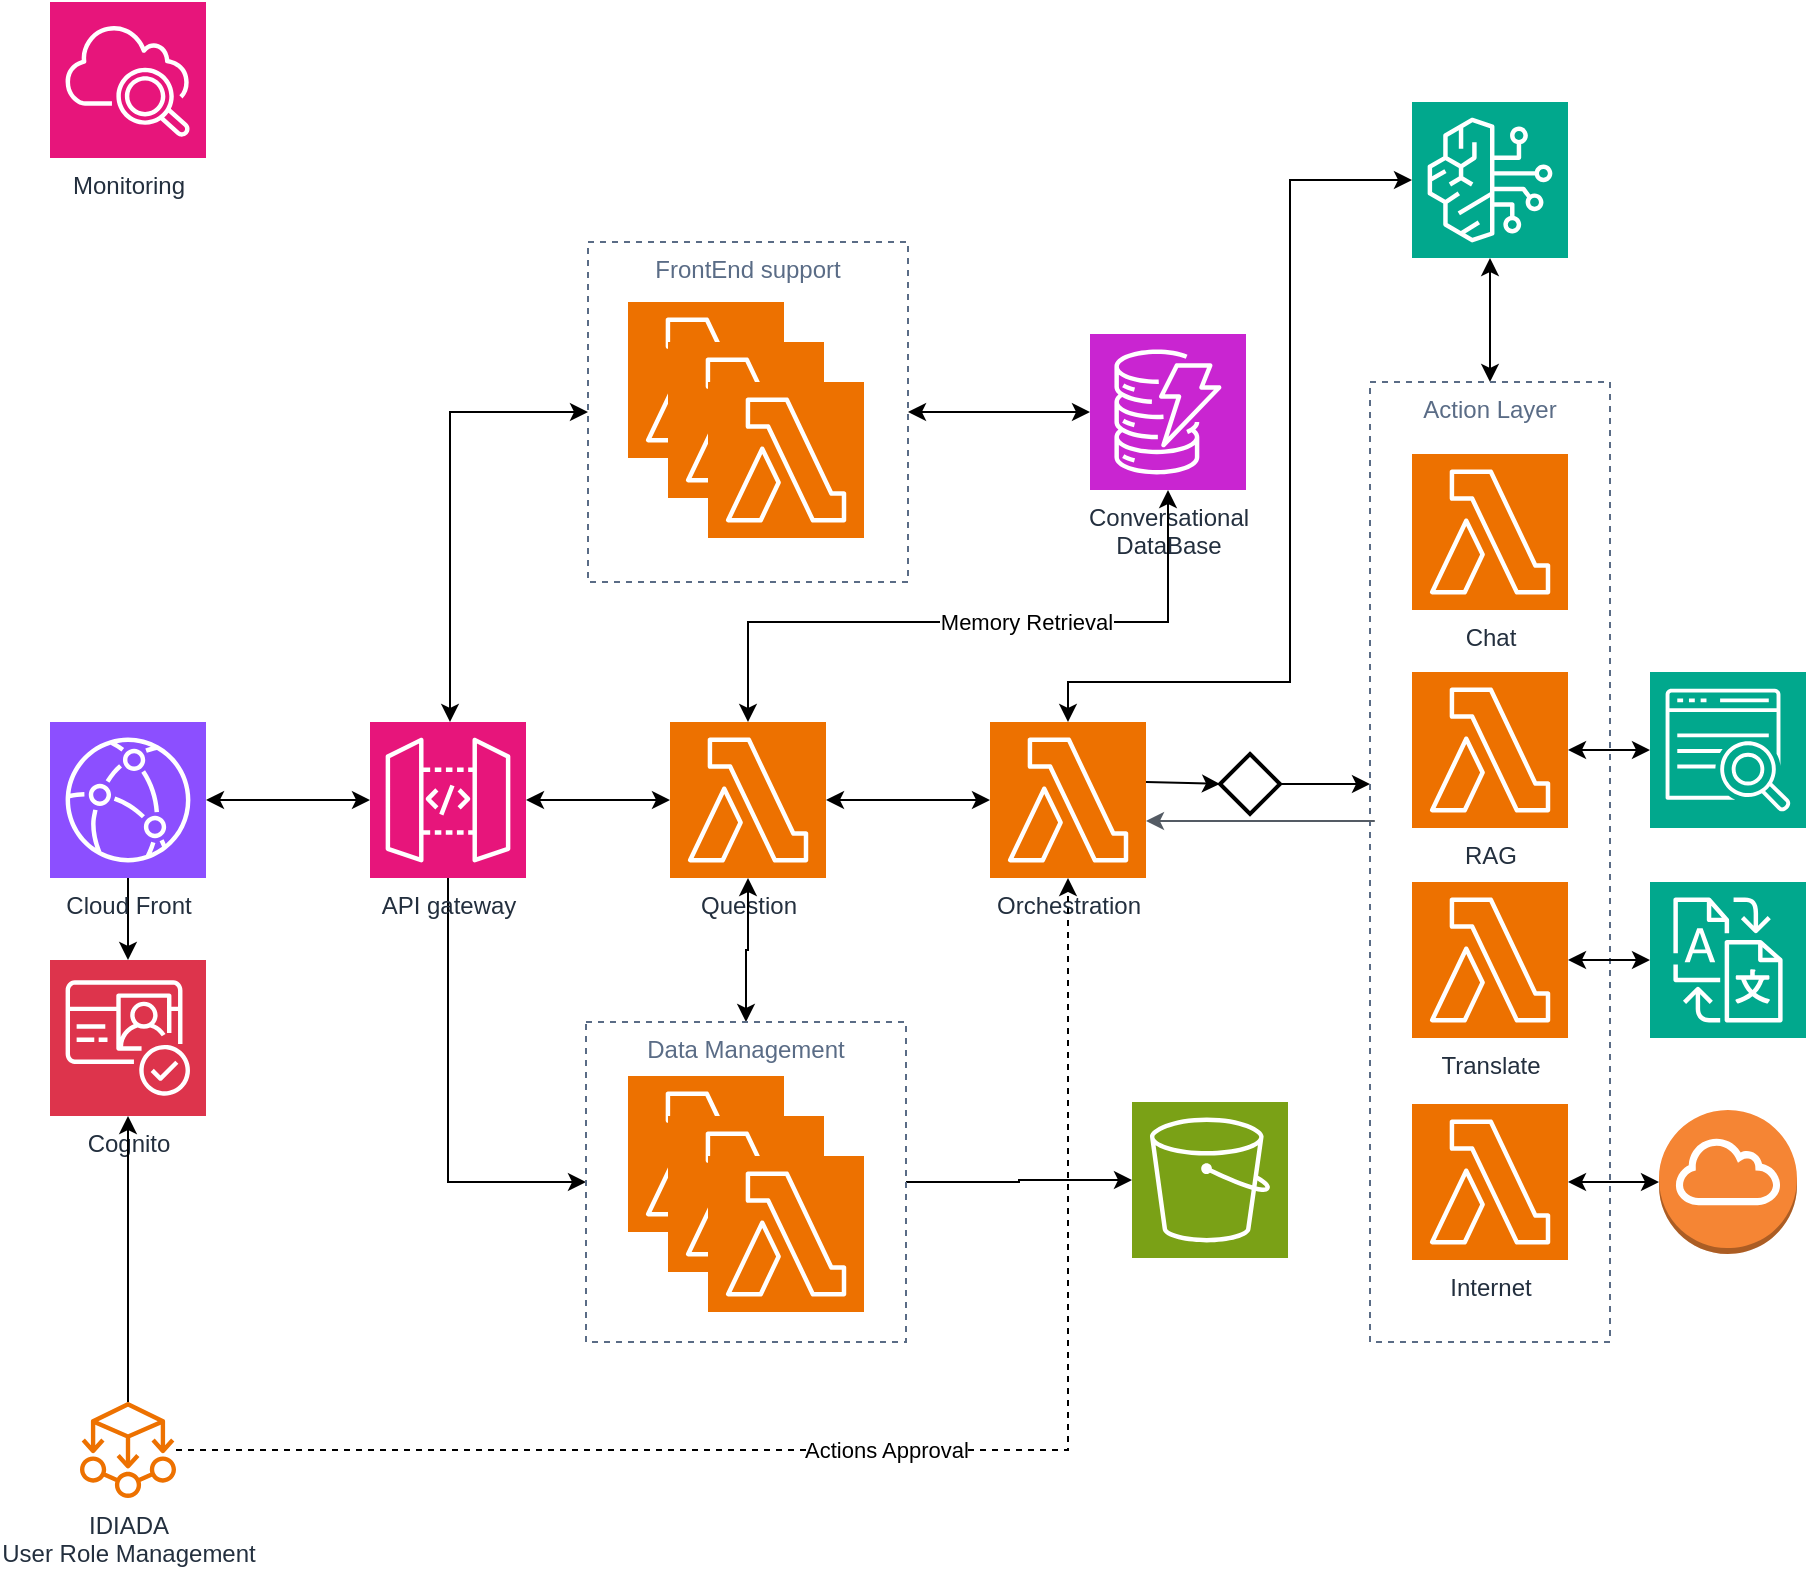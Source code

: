 <mxfile version="24.0.7" type="device">
  <diagram name="Page-1" id="SRyCPCUDWLduL6u2EO5Z">
    <mxGraphModel dx="1687" dy="911" grid="1" gridSize="10" guides="1" tooltips="1" connect="1" arrows="1" fold="1" page="1" pageScale="1" pageWidth="1100" pageHeight="850" math="0" shadow="0">
      <root>
        <mxCell id="0" />
        <mxCell id="1" parent="0" />
        <mxCell id="LZbGMl6Xa9JKKe1j9zdm-17" value="" style="edgeStyle=orthogonalEdgeStyle;rounded=0;orthogonalLoop=1;jettySize=auto;html=1;startArrow=classic;startFill=1;" edge="1" parent="1" source="LZbGMl6Xa9JKKe1j9zdm-1" target="LZbGMl6Xa9JKKe1j9zdm-2">
          <mxGeometry relative="1" as="geometry" />
        </mxCell>
        <mxCell id="LZbGMl6Xa9JKKe1j9zdm-19" style="edgeStyle=orthogonalEdgeStyle;rounded=0;orthogonalLoop=1;jettySize=auto;html=1;entryX=0;entryY=0.5;entryDx=0;entryDy=0;endArrow=classic;endFill=1;startArrow=classic;startFill=1;" edge="1" parent="1" source="LZbGMl6Xa9JKKe1j9zdm-1" target="LZbGMl6Xa9JKKe1j9zdm-12">
          <mxGeometry relative="1" as="geometry">
            <Array as="points">
              <mxPoint x="280" y="245" />
            </Array>
          </mxGeometry>
        </mxCell>
        <mxCell id="LZbGMl6Xa9JKKe1j9zdm-29" style="edgeStyle=orthogonalEdgeStyle;rounded=0;orthogonalLoop=1;jettySize=auto;html=1;entryX=0;entryY=0.5;entryDx=0;entryDy=0;" edge="1" parent="1" source="LZbGMl6Xa9JKKe1j9zdm-1" target="LZbGMl6Xa9JKKe1j9zdm-23">
          <mxGeometry relative="1" as="geometry">
            <Array as="points">
              <mxPoint x="279" y="630" />
            </Array>
          </mxGeometry>
        </mxCell>
        <mxCell id="LZbGMl6Xa9JKKe1j9zdm-1" value="API gateway" style="sketch=0;points=[[0,0,0],[0.25,0,0],[0.5,0,0],[0.75,0,0],[1,0,0],[0,1,0],[0.25,1,0],[0.5,1,0],[0.75,1,0],[1,1,0],[0,0.25,0],[0,0.5,0],[0,0.75,0],[1,0.25,0],[1,0.5,0],[1,0.75,0]];outlineConnect=0;fontColor=#232F3E;fillColor=#E7157B;strokeColor=#ffffff;dashed=0;verticalLabelPosition=bottom;verticalAlign=top;align=center;html=1;fontSize=12;fontStyle=0;aspect=fixed;shape=mxgraph.aws4.resourceIcon;resIcon=mxgraph.aws4.api_gateway;" vertex="1" parent="1">
          <mxGeometry x="240" y="400" width="78" height="78" as="geometry" />
        </mxCell>
        <mxCell id="LZbGMl6Xa9JKKe1j9zdm-18" value="" style="edgeStyle=orthogonalEdgeStyle;rounded=0;orthogonalLoop=1;jettySize=auto;html=1;startArrow=classic;startFill=1;" edge="1" parent="1" source="LZbGMl6Xa9JKKe1j9zdm-2" target="LZbGMl6Xa9JKKe1j9zdm-14">
          <mxGeometry relative="1" as="geometry" />
        </mxCell>
        <mxCell id="LZbGMl6Xa9JKKe1j9zdm-2" value="Question" style="sketch=0;points=[[0,0,0],[0.25,0,0],[0.5,0,0],[0.75,0,0],[1,0,0],[0,1,0],[0.25,1,0],[0.5,1,0],[0.75,1,0],[1,1,0],[0,0.25,0],[0,0.5,0],[0,0.75,0],[1,0.25,0],[1,0.5,0],[1,0.75,0]];outlineConnect=0;fontColor=#232F3E;fillColor=#ED7100;strokeColor=#ffffff;dashed=0;verticalLabelPosition=bottom;verticalAlign=top;align=center;html=1;fontSize=12;fontStyle=0;aspect=fixed;shape=mxgraph.aws4.resourceIcon;resIcon=mxgraph.aws4.lambda;" vertex="1" parent="1">
          <mxGeometry x="390" y="400" width="78" height="78" as="geometry" />
        </mxCell>
        <mxCell id="LZbGMl6Xa9JKKe1j9zdm-20" value="" style="edgeStyle=orthogonalEdgeStyle;rounded=0;orthogonalLoop=1;jettySize=auto;html=1;startArrow=classic;startFill=1;" edge="1" parent="1" source="LZbGMl6Xa9JKKe1j9zdm-3" target="LZbGMl6Xa9JKKe1j9zdm-1">
          <mxGeometry relative="1" as="geometry" />
        </mxCell>
        <mxCell id="LZbGMl6Xa9JKKe1j9zdm-52" value="" style="edgeStyle=orthogonalEdgeStyle;rounded=0;orthogonalLoop=1;jettySize=auto;html=1;" edge="1" parent="1" source="LZbGMl6Xa9JKKe1j9zdm-3" target="LZbGMl6Xa9JKKe1j9zdm-51">
          <mxGeometry relative="1" as="geometry" />
        </mxCell>
        <mxCell id="LZbGMl6Xa9JKKe1j9zdm-3" value="Cloud Front" style="sketch=0;points=[[0,0,0],[0.25,0,0],[0.5,0,0],[0.75,0,0],[1,0,0],[0,1,0],[0.25,1,0],[0.5,1,0],[0.75,1,0],[1,1,0],[0,0.25,0],[0,0.5,0],[0,0.75,0],[1,0.25,0],[1,0.5,0],[1,0.75,0]];outlineConnect=0;fontColor=#232F3E;fillColor=#8C4FFF;strokeColor=#ffffff;dashed=0;verticalLabelPosition=bottom;verticalAlign=top;align=center;html=1;fontSize=12;fontStyle=0;aspect=fixed;shape=mxgraph.aws4.resourceIcon;resIcon=mxgraph.aws4.cloudfront;" vertex="1" parent="1">
          <mxGeometry x="80" y="400" width="78" height="78" as="geometry" />
        </mxCell>
        <mxCell id="LZbGMl6Xa9JKKe1j9zdm-4" value="&lt;div&gt;Conversational&lt;/div&gt;&lt;div&gt;DataBase&lt;/div&gt;" style="sketch=0;points=[[0,0,0],[0.25,0,0],[0.5,0,0],[0.75,0,0],[1,0,0],[0,1,0],[0.25,1,0],[0.5,1,0],[0.75,1,0],[1,1,0],[0,0.25,0],[0,0.5,0],[0,0.75,0],[1,0.25,0],[1,0.5,0],[1,0.75,0]];outlineConnect=0;fontColor=#232F3E;fillColor=#C925D1;strokeColor=#ffffff;dashed=0;verticalLabelPosition=bottom;verticalAlign=top;align=center;html=1;fontSize=12;fontStyle=0;aspect=fixed;shape=mxgraph.aws4.resourceIcon;resIcon=mxgraph.aws4.dynamodb;" vertex="1" parent="1">
          <mxGeometry x="600" y="206" width="78" height="78" as="geometry" />
        </mxCell>
        <mxCell id="LZbGMl6Xa9JKKe1j9zdm-42" value="" style="edgeStyle=orthogonalEdgeStyle;rounded=0;orthogonalLoop=1;jettySize=auto;html=1;entryX=0.5;entryY=0;entryDx=0;entryDy=0;startArrow=classic;startFill=1;" edge="1" parent="1" source="LZbGMl6Xa9JKKe1j9zdm-5" target="LZbGMl6Xa9JKKe1j9zdm-33">
          <mxGeometry relative="1" as="geometry" />
        </mxCell>
        <mxCell id="LZbGMl6Xa9JKKe1j9zdm-5" value="" style="sketch=0;points=[[0,0,0],[0.25,0,0],[0.5,0,0],[0.75,0,0],[1,0,0],[0,1,0],[0.25,1,0],[0.5,1,0],[0.75,1,0],[1,1,0],[0,0.25,0],[0,0.5,0],[0,0.75,0],[1,0.25,0],[1,0.5,0],[1,0.75,0]];outlineConnect=0;fontColor=#232F3E;fillColor=#01A88D;strokeColor=#ffffff;dashed=0;verticalLabelPosition=bottom;verticalAlign=top;align=center;html=1;fontSize=12;fontStyle=0;aspect=fixed;shape=mxgraph.aws4.resourceIcon;resIcon=mxgraph.aws4.bedrock;" vertex="1" parent="1">
          <mxGeometry x="761" y="90" width="78" height="78" as="geometry" />
        </mxCell>
        <mxCell id="LZbGMl6Xa9JKKe1j9zdm-6" value="" style="sketch=0;points=[[0,0,0],[0.25,0,0],[0.5,0,0],[0.75,0,0],[1,0,0],[0,1,0],[0.25,1,0],[0.5,1,0],[0.75,1,0],[1,1,0],[0,0.25,0],[0,0.5,0],[0,0.75,0],[1,0.25,0],[1,0.5,0],[1,0.75,0]];outlineConnect=0;fontColor=#232F3E;fillColor=#7AA116;strokeColor=#ffffff;dashed=0;verticalLabelPosition=bottom;verticalAlign=top;align=center;html=1;fontSize=12;fontStyle=0;aspect=fixed;shape=mxgraph.aws4.resourceIcon;resIcon=mxgraph.aws4.s3;" vertex="1" parent="1">
          <mxGeometry x="621" y="590" width="78" height="78" as="geometry" />
        </mxCell>
        <mxCell id="LZbGMl6Xa9JKKe1j9zdm-9" value="" style="sketch=0;points=[[0,0,0],[0.25,0,0],[0.5,0,0],[0.75,0,0],[1,0,0],[0,1,0],[0.25,1,0],[0.5,1,0],[0.75,1,0],[1,1,0],[0,0.25,0],[0,0.5,0],[0,0.75,0],[1,0.25,0],[1,0.5,0],[1,0.75,0]];outlineConnect=0;fontColor=#232F3E;fillColor=#ED7100;strokeColor=#ffffff;dashed=0;verticalLabelPosition=bottom;verticalAlign=top;align=center;html=1;fontSize=12;fontStyle=0;aspect=fixed;shape=mxgraph.aws4.resourceIcon;resIcon=mxgraph.aws4.lambda;" vertex="1" parent="1">
          <mxGeometry x="369" y="190" width="78" height="78" as="geometry" />
        </mxCell>
        <mxCell id="LZbGMl6Xa9JKKe1j9zdm-10" value="" style="sketch=0;points=[[0,0,0],[0.25,0,0],[0.5,0,0],[0.75,0,0],[1,0,0],[0,1,0],[0.25,1,0],[0.5,1,0],[0.75,1,0],[1,1,0],[0,0.25,0],[0,0.5,0],[0,0.75,0],[1,0.25,0],[1,0.5,0],[1,0.75,0]];outlineConnect=0;fontColor=#232F3E;fillColor=#ED7100;strokeColor=#ffffff;dashed=0;verticalLabelPosition=bottom;verticalAlign=top;align=center;html=1;fontSize=12;fontStyle=0;aspect=fixed;shape=mxgraph.aws4.resourceIcon;resIcon=mxgraph.aws4.lambda;" vertex="1" parent="1">
          <mxGeometry x="389" y="210" width="78" height="78" as="geometry" />
        </mxCell>
        <mxCell id="LZbGMl6Xa9JKKe1j9zdm-11" value="" style="sketch=0;points=[[0,0,0],[0.25,0,0],[0.5,0,0],[0.75,0,0],[1,0,0],[0,1,0],[0.25,1,0],[0.5,1,0],[0.75,1,0],[1,1,0],[0,0.25,0],[0,0.5,0],[0,0.75,0],[1,0.25,0],[1,0.5,0],[1,0.75,0]];outlineConnect=0;fontColor=#232F3E;fillColor=#ED7100;strokeColor=#ffffff;dashed=0;verticalLabelPosition=bottom;verticalAlign=top;align=center;html=1;fontSize=12;fontStyle=0;aspect=fixed;shape=mxgraph.aws4.resourceIcon;resIcon=mxgraph.aws4.lambda;" vertex="1" parent="1">
          <mxGeometry x="409" y="230" width="78" height="78" as="geometry" />
        </mxCell>
        <mxCell id="LZbGMl6Xa9JKKe1j9zdm-21" value="" style="edgeStyle=orthogonalEdgeStyle;rounded=0;orthogonalLoop=1;jettySize=auto;html=1;startArrow=classic;startFill=1;" edge="1" parent="1" source="LZbGMl6Xa9JKKe1j9zdm-12" target="LZbGMl6Xa9JKKe1j9zdm-4">
          <mxGeometry relative="1" as="geometry" />
        </mxCell>
        <mxCell id="LZbGMl6Xa9JKKe1j9zdm-12" value="FrontEnd support" style="fillColor=none;strokeColor=#5A6C86;dashed=1;verticalAlign=top;fontStyle=0;fontColor=#5A6C86;whiteSpace=wrap;html=1;" vertex="1" parent="1">
          <mxGeometry x="349" y="160" width="160" height="170" as="geometry" />
        </mxCell>
        <mxCell id="LZbGMl6Xa9JKKe1j9zdm-41" value="" style="edgeStyle=orthogonalEdgeStyle;rounded=0;orthogonalLoop=1;jettySize=auto;html=1;" edge="1" parent="1" source="LZbGMl6Xa9JKKe1j9zdm-44">
          <mxGeometry relative="1" as="geometry">
            <mxPoint x="740" y="431" as="targetPoint" />
          </mxGeometry>
        </mxCell>
        <mxCell id="LZbGMl6Xa9JKKe1j9zdm-14" value="Orchestration" style="sketch=0;points=[[0,0,0],[0.25,0,0],[0.5,0,0],[0.75,0,0],[1,0,0],[0,1,0],[0.25,1,0],[0.5,1,0],[0.75,1,0],[1,1,0],[0,0.25,0],[0,0.5,0],[0,0.75,0],[1,0.25,0],[1,0.5,0],[1,0.75,0]];outlineConnect=0;fontColor=#232F3E;fillColor=#ED7100;strokeColor=#ffffff;dashed=0;verticalLabelPosition=bottom;verticalAlign=top;align=center;html=1;fontSize=12;fontStyle=0;aspect=fixed;shape=mxgraph.aws4.resourceIcon;resIcon=mxgraph.aws4.lambda;" vertex="1" parent="1">
          <mxGeometry x="550" y="400" width="78" height="78" as="geometry" />
        </mxCell>
        <mxCell id="LZbGMl6Xa9JKKe1j9zdm-22" style="edgeStyle=orthogonalEdgeStyle;rounded=0;orthogonalLoop=1;jettySize=auto;html=1;entryX=0.5;entryY=1;entryDx=0;entryDy=0;entryPerimeter=0;startArrow=classic;startFill=1;" edge="1" parent="1" source="LZbGMl6Xa9JKKe1j9zdm-2" target="LZbGMl6Xa9JKKe1j9zdm-4">
          <mxGeometry relative="1" as="geometry">
            <Array as="points">
              <mxPoint x="429" y="350" />
              <mxPoint x="639" y="350" />
            </Array>
          </mxGeometry>
        </mxCell>
        <mxCell id="LZbGMl6Xa9JKKe1j9zdm-62" value="Memory Retrieval" style="edgeLabel;html=1;align=center;verticalAlign=middle;resizable=0;points=[];" vertex="1" connectable="0" parent="LZbGMl6Xa9JKKe1j9zdm-22">
          <mxGeometry x="0.161" relative="1" as="geometry">
            <mxPoint as="offset" />
          </mxGeometry>
        </mxCell>
        <mxCell id="LZbGMl6Xa9JKKe1j9zdm-27" value="" style="edgeStyle=orthogonalEdgeStyle;rounded=0;orthogonalLoop=1;jettySize=auto;html=1;" edge="1" parent="1" source="LZbGMl6Xa9JKKe1j9zdm-23" target="LZbGMl6Xa9JKKe1j9zdm-6">
          <mxGeometry relative="1" as="geometry" />
        </mxCell>
        <mxCell id="LZbGMl6Xa9JKKe1j9zdm-32" value="" style="edgeStyle=orthogonalEdgeStyle;rounded=0;orthogonalLoop=1;jettySize=auto;html=1;startArrow=classic;startFill=1;" edge="1" parent="1" source="LZbGMl6Xa9JKKe1j9zdm-23" target="LZbGMl6Xa9JKKe1j9zdm-2">
          <mxGeometry relative="1" as="geometry" />
        </mxCell>
        <mxCell id="LZbGMl6Xa9JKKe1j9zdm-23" value="Data Management" style="fillColor=none;strokeColor=#5A6C86;dashed=1;verticalAlign=top;fontStyle=0;fontColor=#5A6C86;whiteSpace=wrap;html=1;" vertex="1" parent="1">
          <mxGeometry x="348" y="550" width="160" height="160" as="geometry" />
        </mxCell>
        <mxCell id="LZbGMl6Xa9JKKe1j9zdm-24" value="" style="sketch=0;points=[[0,0,0],[0.25,0,0],[0.5,0,0],[0.75,0,0],[1,0,0],[0,1,0],[0.25,1,0],[0.5,1,0],[0.75,1,0],[1,1,0],[0,0.25,0],[0,0.5,0],[0,0.75,0],[1,0.25,0],[1,0.5,0],[1,0.75,0]];outlineConnect=0;fontColor=#232F3E;fillColor=#ED7100;strokeColor=#ffffff;dashed=0;verticalLabelPosition=bottom;verticalAlign=top;align=center;html=1;fontSize=12;fontStyle=0;aspect=fixed;shape=mxgraph.aws4.resourceIcon;resIcon=mxgraph.aws4.lambda;" vertex="1" parent="1">
          <mxGeometry x="369" y="577" width="78" height="78" as="geometry" />
        </mxCell>
        <mxCell id="LZbGMl6Xa9JKKe1j9zdm-25" value="" style="sketch=0;points=[[0,0,0],[0.25,0,0],[0.5,0,0],[0.75,0,0],[1,0,0],[0,1,0],[0.25,1,0],[0.5,1,0],[0.75,1,0],[1,1,0],[0,0.25,0],[0,0.5,0],[0,0.75,0],[1,0.25,0],[1,0.5,0],[1,0.75,0]];outlineConnect=0;fontColor=#232F3E;fillColor=#ED7100;strokeColor=#ffffff;dashed=0;verticalLabelPosition=bottom;verticalAlign=top;align=center;html=1;fontSize=12;fontStyle=0;aspect=fixed;shape=mxgraph.aws4.resourceIcon;resIcon=mxgraph.aws4.lambda;" vertex="1" parent="1">
          <mxGeometry x="389" y="597" width="78" height="78" as="geometry" />
        </mxCell>
        <mxCell id="LZbGMl6Xa9JKKe1j9zdm-26" value="" style="sketch=0;points=[[0,0,0],[0.25,0,0],[0.5,0,0],[0.75,0,0],[1,0,0],[0,1,0],[0.25,1,0],[0.5,1,0],[0.75,1,0],[1,1,0],[0,0.25,0],[0,0.5,0],[0,0.75,0],[1,0.25,0],[1,0.5,0],[1,0.75,0]];outlineConnect=0;fontColor=#232F3E;fillColor=#ED7100;strokeColor=#ffffff;dashed=0;verticalLabelPosition=bottom;verticalAlign=top;align=center;html=1;fontSize=12;fontStyle=0;aspect=fixed;shape=mxgraph.aws4.resourceIcon;resIcon=mxgraph.aws4.lambda;" vertex="1" parent="1">
          <mxGeometry x="409" y="617" width="78" height="78" as="geometry" />
        </mxCell>
        <mxCell id="LZbGMl6Xa9JKKe1j9zdm-33" value="Action Layer" style="fillColor=none;strokeColor=#5A6C86;dashed=1;verticalAlign=top;fontStyle=0;fontColor=#5A6C86;whiteSpace=wrap;html=1;" vertex="1" parent="1">
          <mxGeometry x="740" y="230" width="120" height="480" as="geometry" />
        </mxCell>
        <mxCell id="LZbGMl6Xa9JKKe1j9zdm-61" value="" style="edgeStyle=orthogonalEdgeStyle;rounded=0;orthogonalLoop=1;jettySize=auto;html=1;startArrow=classic;startFill=1;" edge="1" parent="1" source="LZbGMl6Xa9JKKe1j9zdm-34" target="LZbGMl6Xa9JKKe1j9zdm-60">
          <mxGeometry relative="1" as="geometry" />
        </mxCell>
        <mxCell id="LZbGMl6Xa9JKKe1j9zdm-34" value="Internet" style="sketch=0;points=[[0,0,0],[0.25,0,0],[0.5,0,0],[0.75,0,0],[1,0,0],[0,1,0],[0.25,1,0],[0.5,1,0],[0.75,1,0],[1,1,0],[0,0.25,0],[0,0.5,0],[0,0.75,0],[1,0.25,0],[1,0.5,0],[1,0.75,0]];outlineConnect=0;fontColor=#232F3E;fillColor=#ED7100;strokeColor=#ffffff;dashed=0;verticalLabelPosition=bottom;verticalAlign=top;align=center;html=1;fontSize=12;fontStyle=0;aspect=fixed;shape=mxgraph.aws4.resourceIcon;resIcon=mxgraph.aws4.lambda;" vertex="1" parent="1">
          <mxGeometry x="761" y="591" width="78" height="78" as="geometry" />
        </mxCell>
        <mxCell id="LZbGMl6Xa9JKKe1j9zdm-35" value="Chat" style="sketch=0;points=[[0,0,0],[0.25,0,0],[0.5,0,0],[0.75,0,0],[1,0,0],[0,1,0],[0.25,1,0],[0.5,1,0],[0.75,1,0],[1,1,0],[0,0.25,0],[0,0.5,0],[0,0.75,0],[1,0.25,0],[1,0.5,0],[1,0.75,0]];outlineConnect=0;fontColor=#232F3E;fillColor=#ED7100;strokeColor=#ffffff;dashed=0;verticalLabelPosition=bottom;verticalAlign=top;align=center;html=1;fontSize=12;fontStyle=0;aspect=fixed;shape=mxgraph.aws4.resourceIcon;resIcon=mxgraph.aws4.lambda;" vertex="1" parent="1">
          <mxGeometry x="761" y="266" width="78" height="78" as="geometry" />
        </mxCell>
        <mxCell id="LZbGMl6Xa9JKKe1j9zdm-36" value="RAG" style="sketch=0;points=[[0,0,0],[0.25,0,0],[0.5,0,0],[0.75,0,0],[1,0,0],[0,1,0],[0.25,1,0],[0.5,1,0],[0.75,1,0],[1,1,0],[0,0.25,0],[0,0.5,0],[0,0.75,0],[1,0.25,0],[1,0.5,0],[1,0.75,0]];outlineConnect=0;fontColor=#232F3E;fillColor=#ED7100;strokeColor=#ffffff;dashed=0;verticalLabelPosition=bottom;verticalAlign=top;align=center;html=1;fontSize=12;fontStyle=0;aspect=fixed;shape=mxgraph.aws4.resourceIcon;resIcon=mxgraph.aws4.lambda;" vertex="1" parent="1">
          <mxGeometry x="761" y="375" width="78" height="78" as="geometry" />
        </mxCell>
        <mxCell id="LZbGMl6Xa9JKKe1j9zdm-48" value="" style="edgeStyle=orthogonalEdgeStyle;rounded=0;orthogonalLoop=1;jettySize=auto;html=1;startArrow=classic;startFill=1;" edge="1" parent="1" source="LZbGMl6Xa9JKKe1j9zdm-37" target="LZbGMl6Xa9JKKe1j9zdm-47">
          <mxGeometry relative="1" as="geometry" />
        </mxCell>
        <mxCell id="LZbGMl6Xa9JKKe1j9zdm-37" value="Translate" style="sketch=0;points=[[0,0,0],[0.25,0,0],[0.5,0,0],[0.75,0,0],[1,0,0],[0,1,0],[0.25,1,0],[0.5,1,0],[0.75,1,0],[1,1,0],[0,0.25,0],[0,0.5,0],[0,0.75,0],[1,0.25,0],[1,0.5,0],[1,0.75,0]];outlineConnect=0;fontColor=#232F3E;fillColor=#ED7100;strokeColor=#ffffff;dashed=0;verticalLabelPosition=bottom;verticalAlign=top;align=center;html=1;fontSize=12;fontStyle=0;aspect=fixed;shape=mxgraph.aws4.resourceIcon;resIcon=mxgraph.aws4.lambda;" vertex="1" parent="1">
          <mxGeometry x="761" y="480" width="78" height="78" as="geometry" />
        </mxCell>
        <mxCell id="LZbGMl6Xa9JKKe1j9zdm-43" style="edgeStyle=orthogonalEdgeStyle;rounded=0;orthogonalLoop=1;jettySize=auto;html=1;exitX=0.5;exitY=0;exitDx=0;exitDy=0;exitPerimeter=0;entryX=0;entryY=0.5;entryDx=0;entryDy=0;entryPerimeter=0;startArrow=classic;startFill=1;" edge="1" parent="1" source="LZbGMl6Xa9JKKe1j9zdm-14" target="LZbGMl6Xa9JKKe1j9zdm-5">
          <mxGeometry relative="1" as="geometry">
            <Array as="points">
              <mxPoint x="589" y="380" />
              <mxPoint x="700" y="380" />
              <mxPoint x="700" y="129" />
            </Array>
          </mxGeometry>
        </mxCell>
        <mxCell id="LZbGMl6Xa9JKKe1j9zdm-45" value="" style="edgeStyle=orthogonalEdgeStyle;rounded=0;orthogonalLoop=1;jettySize=auto;html=1;" edge="1" parent="1" target="LZbGMl6Xa9JKKe1j9zdm-44">
          <mxGeometry relative="1" as="geometry">
            <mxPoint x="628" y="430" as="sourcePoint" />
            <mxPoint x="740" y="431" as="targetPoint" />
          </mxGeometry>
        </mxCell>
        <mxCell id="LZbGMl6Xa9JKKe1j9zdm-44" value="" style="strokeWidth=2;html=1;shape=mxgraph.flowchart.decision;whiteSpace=wrap;" vertex="1" parent="1">
          <mxGeometry x="665" y="416" width="30" height="30" as="geometry" />
        </mxCell>
        <mxCell id="LZbGMl6Xa9JKKe1j9zdm-46" value="" style="edgeStyle=orthogonalEdgeStyle;html=1;endArrow=none;elbow=vertical;startArrow=classic;startFill=1;endFill=0;strokeColor=#545B64;rounded=0;entryX=0.02;entryY=0.544;entryDx=0;entryDy=0;entryPerimeter=0;exitX=1;exitY=0.75;exitDx=0;exitDy=0;exitPerimeter=0;" edge="1" parent="1">
          <mxGeometry width="100" relative="1" as="geometry">
            <mxPoint x="628" y="449.5" as="sourcePoint" />
            <mxPoint x="742.4" y="449.48" as="targetPoint" />
          </mxGeometry>
        </mxCell>
        <mxCell id="LZbGMl6Xa9JKKe1j9zdm-47" value="" style="sketch=0;points=[[0,0,0],[0.25,0,0],[0.5,0,0],[0.75,0,0],[1,0,0],[0,1,0],[0.25,1,0],[0.5,1,0],[0.75,1,0],[1,1,0],[0,0.25,0],[0,0.5,0],[0,0.75,0],[1,0.25,0],[1,0.5,0],[1,0.75,0]];outlineConnect=0;fontColor=#232F3E;fillColor=#01A88D;strokeColor=#ffffff;dashed=0;verticalLabelPosition=bottom;verticalAlign=top;align=center;html=1;fontSize=12;fontStyle=0;aspect=fixed;shape=mxgraph.aws4.resourceIcon;resIcon=mxgraph.aws4.translate;" vertex="1" parent="1">
          <mxGeometry x="880" y="480" width="78" height="78" as="geometry" />
        </mxCell>
        <mxCell id="LZbGMl6Xa9JKKe1j9zdm-50" value="Monitoring" style="sketch=0;points=[[0,0,0],[0.25,0,0],[0.5,0,0],[0.75,0,0],[1,0,0],[0,1,0],[0.25,1,0],[0.5,1,0],[0.75,1,0],[1,1,0],[0,0.25,0],[0,0.5,0],[0,0.75,0],[1,0.25,0],[1,0.5,0],[1,0.75,0]];points=[[0,0,0],[0.25,0,0],[0.5,0,0],[0.75,0,0],[1,0,0],[0,1,0],[0.25,1,0],[0.5,1,0],[0.75,1,0],[1,1,0],[0,0.25,0],[0,0.5,0],[0,0.75,0],[1,0.25,0],[1,0.5,0],[1,0.75,0]];outlineConnect=0;fontColor=#232F3E;fillColor=#E7157B;strokeColor=#ffffff;dashed=0;verticalLabelPosition=bottom;verticalAlign=top;align=center;html=1;fontSize=12;fontStyle=0;aspect=fixed;shape=mxgraph.aws4.resourceIcon;resIcon=mxgraph.aws4.cloudwatch_2;" vertex="1" parent="1">
          <mxGeometry x="80" y="40" width="78" height="78" as="geometry" />
        </mxCell>
        <mxCell id="LZbGMl6Xa9JKKe1j9zdm-51" value="Cognito" style="sketch=0;points=[[0,0,0],[0.25,0,0],[0.5,0,0],[0.75,0,0],[1,0,0],[0,1,0],[0.25,1,0],[0.5,1,0],[0.75,1,0],[1,1,0],[0,0.25,0],[0,0.5,0],[0,0.75,0],[1,0.25,0],[1,0.5,0],[1,0.75,0]];outlineConnect=0;fontColor=#232F3E;fillColor=#DD344C;strokeColor=#ffffff;dashed=0;verticalLabelPosition=bottom;verticalAlign=top;align=center;html=1;fontSize=12;fontStyle=0;aspect=fixed;shape=mxgraph.aws4.resourceIcon;resIcon=mxgraph.aws4.cognito;" vertex="1" parent="1">
          <mxGeometry x="80" y="519" width="78" height="78" as="geometry" />
        </mxCell>
        <mxCell id="LZbGMl6Xa9JKKe1j9zdm-54" value="" style="edgeStyle=orthogonalEdgeStyle;rounded=0;orthogonalLoop=1;jettySize=auto;html=1;startArrow=classic;startFill=1;" edge="1" parent="1" source="LZbGMl6Xa9JKKe1j9zdm-53" target="LZbGMl6Xa9JKKe1j9zdm-36">
          <mxGeometry relative="1" as="geometry" />
        </mxCell>
        <mxCell id="LZbGMl6Xa9JKKe1j9zdm-53" value="" style="sketch=0;points=[[0,0,0],[0.25,0,0],[0.5,0,0],[0.75,0,0],[1,0,0],[0,1,0],[0.25,1,0],[0.5,1,0],[0.75,1,0],[1,1,0],[0,0.25,0],[0,0.5,0],[0,0.75,0],[1,0.25,0],[1,0.5,0],[1,0.75,0]];outlineConnect=0;fontColor=#232F3E;fillColor=#01A88D;strokeColor=#ffffff;dashed=0;verticalLabelPosition=bottom;verticalAlign=top;align=center;html=1;fontSize=12;fontStyle=0;aspect=fixed;shape=mxgraph.aws4.resourceIcon;resIcon=mxgraph.aws4.kendra;" vertex="1" parent="1">
          <mxGeometry x="880" y="375" width="78" height="78" as="geometry" />
        </mxCell>
        <mxCell id="LZbGMl6Xa9JKKe1j9zdm-56" value="&lt;div&gt;IDIADA&lt;/div&gt;&lt;div&gt;User Role Management&lt;br&gt;&lt;/div&gt;" style="sketch=0;outlineConnect=0;fontColor=#232F3E;gradientColor=none;fillColor=#ED7100;strokeColor=none;dashed=0;verticalLabelPosition=bottom;verticalAlign=top;align=center;html=1;fontSize=12;fontStyle=0;aspect=fixed;pointerEvents=1;shape=mxgraph.aws4.ec2_aws_microservice_extractor_for_net;" vertex="1" parent="1">
          <mxGeometry x="95" y="740" width="48" height="48" as="geometry" />
        </mxCell>
        <mxCell id="LZbGMl6Xa9JKKe1j9zdm-57" style="edgeStyle=orthogonalEdgeStyle;rounded=0;orthogonalLoop=1;jettySize=auto;html=1;entryX=0.5;entryY=1;entryDx=0;entryDy=0;entryPerimeter=0;" edge="1" parent="1" source="LZbGMl6Xa9JKKe1j9zdm-56" target="LZbGMl6Xa9JKKe1j9zdm-51">
          <mxGeometry relative="1" as="geometry" />
        </mxCell>
        <mxCell id="LZbGMl6Xa9JKKe1j9zdm-58" style="edgeStyle=orthogonalEdgeStyle;rounded=0;orthogonalLoop=1;jettySize=auto;html=1;entryX=0.5;entryY=1;entryDx=0;entryDy=0;entryPerimeter=0;dashed=1;" edge="1" parent="1" source="LZbGMl6Xa9JKKe1j9zdm-56" target="LZbGMl6Xa9JKKe1j9zdm-14">
          <mxGeometry relative="1" as="geometry" />
        </mxCell>
        <mxCell id="LZbGMl6Xa9JKKe1j9zdm-63" value="Actions Approval" style="edgeLabel;html=1;align=center;verticalAlign=middle;resizable=0;points=[];" vertex="1" connectable="0" parent="LZbGMl6Xa9JKKe1j9zdm-58">
          <mxGeometry x="-0.028" relative="1" as="geometry">
            <mxPoint x="-1" as="offset" />
          </mxGeometry>
        </mxCell>
        <mxCell id="LZbGMl6Xa9JKKe1j9zdm-60" value="" style="outlineConnect=0;dashed=0;verticalLabelPosition=bottom;verticalAlign=top;align=center;html=1;shape=mxgraph.aws3.internet_gateway;fillColor=#F58534;gradientColor=none;" vertex="1" parent="1">
          <mxGeometry x="884.5" y="594" width="69" height="72" as="geometry" />
        </mxCell>
      </root>
    </mxGraphModel>
  </diagram>
</mxfile>
